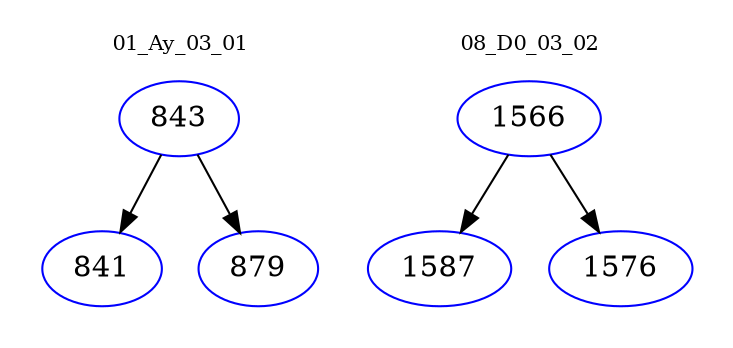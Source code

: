 digraph{
subgraph cluster_0 {
color = white
label = "01_Ay_03_01";
fontsize=10;
T0_843 [label="843", color="blue"]
T0_843 -> T0_841 [color="black"]
T0_841 [label="841", color="blue"]
T0_843 -> T0_879 [color="black"]
T0_879 [label="879", color="blue"]
}
subgraph cluster_1 {
color = white
label = "08_D0_03_02";
fontsize=10;
T1_1566 [label="1566", color="blue"]
T1_1566 -> T1_1587 [color="black"]
T1_1587 [label="1587", color="blue"]
T1_1566 -> T1_1576 [color="black"]
T1_1576 [label="1576", color="blue"]
}
}
